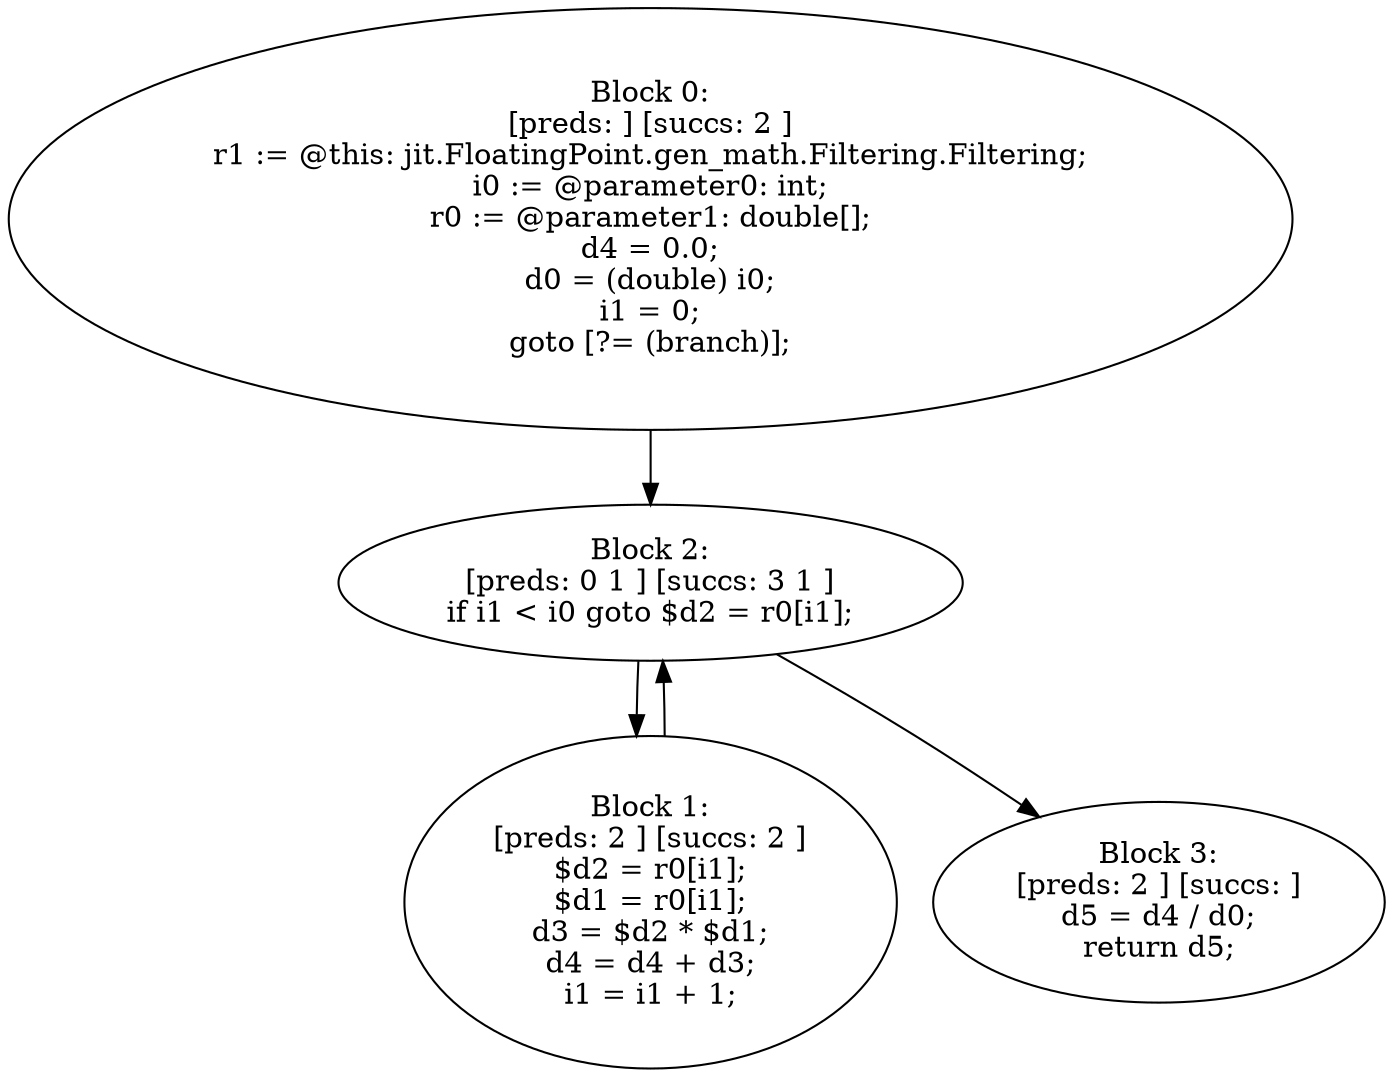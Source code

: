 digraph "unitGraph" {
    "Block 0:
[preds: ] [succs: 2 ]
r1 := @this: jit.FloatingPoint.gen_math.Filtering.Filtering;
i0 := @parameter0: int;
r0 := @parameter1: double[];
d4 = 0.0;
d0 = (double) i0;
i1 = 0;
goto [?= (branch)];
"
    "Block 1:
[preds: 2 ] [succs: 2 ]
$d2 = r0[i1];
$d1 = r0[i1];
d3 = $d2 * $d1;
d4 = d4 + d3;
i1 = i1 + 1;
"
    "Block 2:
[preds: 0 1 ] [succs: 3 1 ]
if i1 < i0 goto $d2 = r0[i1];
"
    "Block 3:
[preds: 2 ] [succs: ]
d5 = d4 / d0;
return d5;
"
    "Block 0:
[preds: ] [succs: 2 ]
r1 := @this: jit.FloatingPoint.gen_math.Filtering.Filtering;
i0 := @parameter0: int;
r0 := @parameter1: double[];
d4 = 0.0;
d0 = (double) i0;
i1 = 0;
goto [?= (branch)];
"->"Block 2:
[preds: 0 1 ] [succs: 3 1 ]
if i1 < i0 goto $d2 = r0[i1];
";
    "Block 1:
[preds: 2 ] [succs: 2 ]
$d2 = r0[i1];
$d1 = r0[i1];
d3 = $d2 * $d1;
d4 = d4 + d3;
i1 = i1 + 1;
"->"Block 2:
[preds: 0 1 ] [succs: 3 1 ]
if i1 < i0 goto $d2 = r0[i1];
";
    "Block 2:
[preds: 0 1 ] [succs: 3 1 ]
if i1 < i0 goto $d2 = r0[i1];
"->"Block 3:
[preds: 2 ] [succs: ]
d5 = d4 / d0;
return d5;
";
    "Block 2:
[preds: 0 1 ] [succs: 3 1 ]
if i1 < i0 goto $d2 = r0[i1];
"->"Block 1:
[preds: 2 ] [succs: 2 ]
$d2 = r0[i1];
$d1 = r0[i1];
d3 = $d2 * $d1;
d4 = d4 + d3;
i1 = i1 + 1;
";
}
